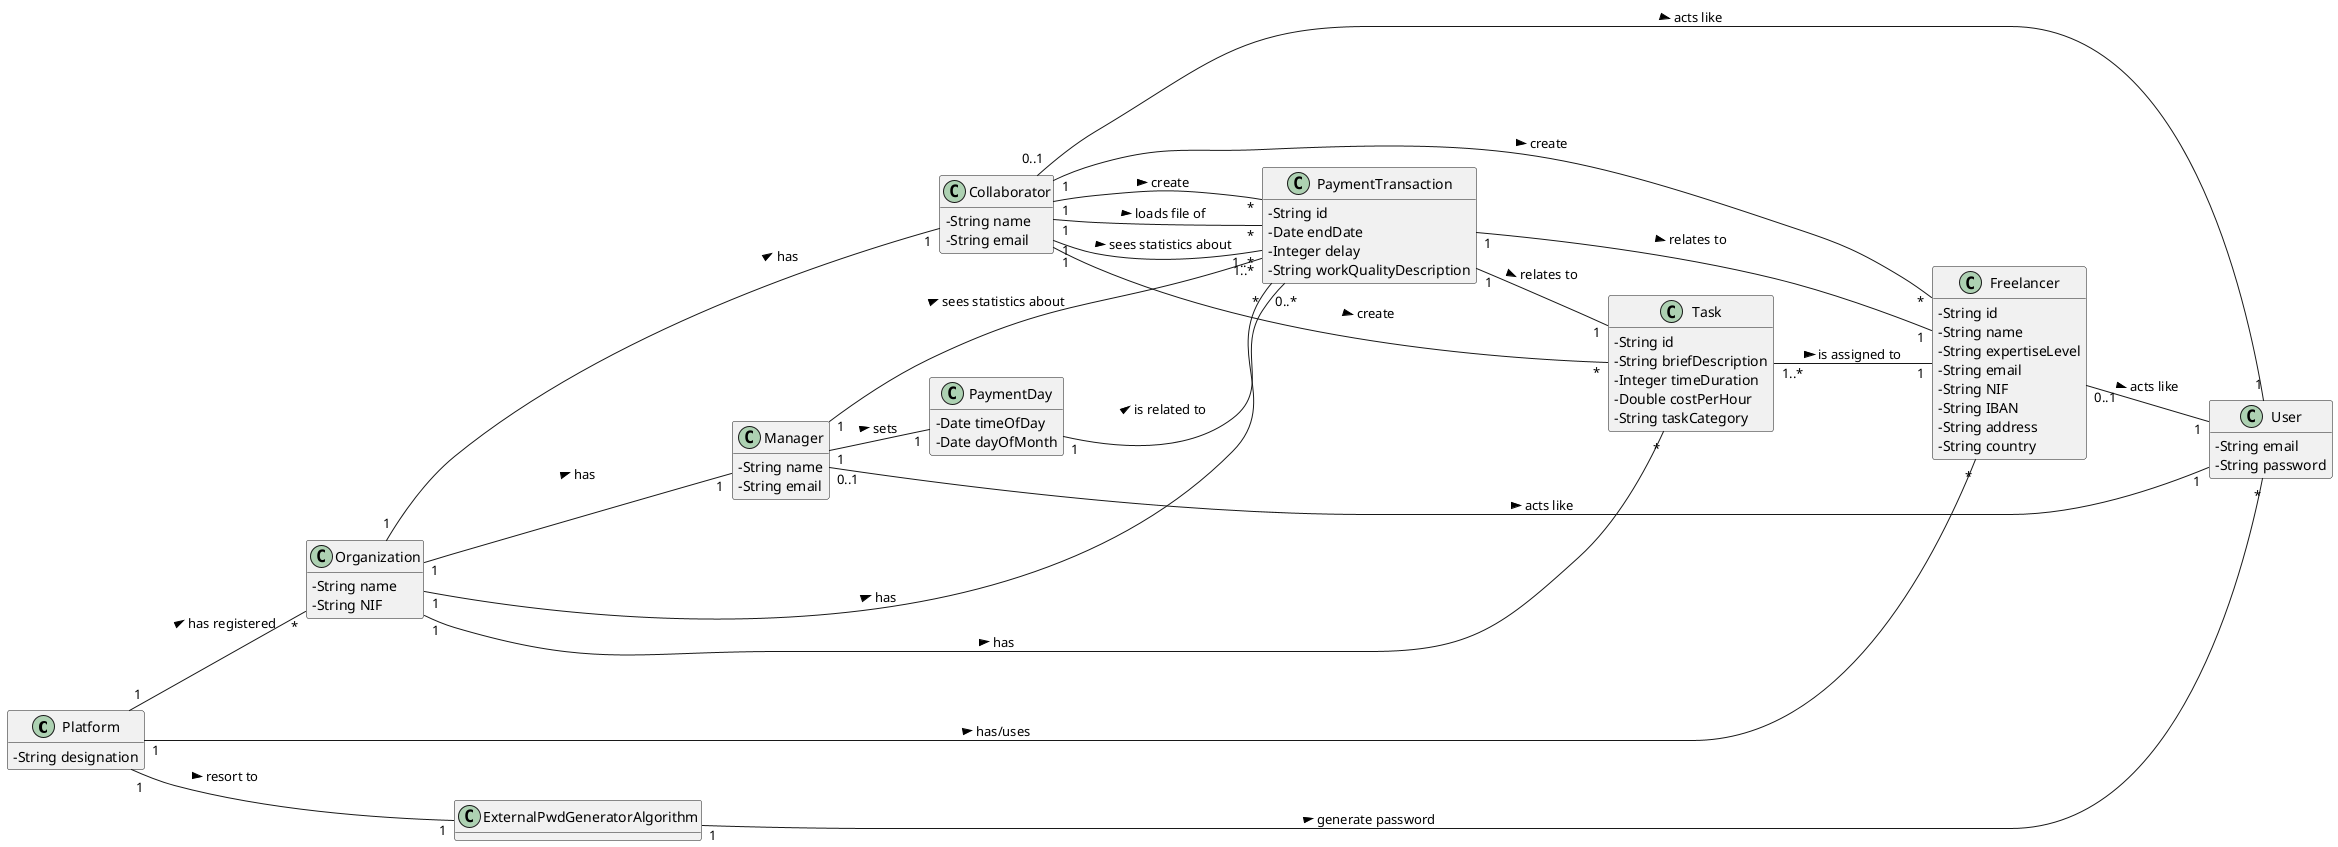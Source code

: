 @startuml
skinparam classAttributeIconSize 0
hide methods
left to right direction

class Platform {
  -String designation
}

class Organization {
  -String name
  -String NIF
}

class Collaborator {
  -String name
  -String email
}

class Manager {
  -String name
  -String email
}

class Freelancer {
  -String id
  -String name
  -String expertiseLevel
  -String email
  -String NIF
  -String IBAN
  -String address
  -String country
}

class User {
  -String email
  -String password
}

class Task {
 -String id
 -String briefDescription
 -Integer timeDuration
 -Double costPerHour
 -String taskCategory
}

class PaymentTransaction{
  -String id
  -Date endDate
  -Integer delay
  -String workQualityDescription
}

class PaymentDay {
  -Date timeOfDay
  -Date dayOfMonth
}

class ExternalPwdGeneratorAlgorithm {
}

Platform "1" -- "*" Organization : has registered >
Platform "1" -- "1" ExternalPwdGeneratorAlgorithm : resort to >
Platform "1" -- "*" Freelancer : has/uses >

Organization "1" -- "1" Collaborator: has >
Organization "1" -- "1" Manager: has >
Organization "1" -- "*" Task: has >
Organization "1" -- "*" PaymentTransaction: has >

Collaborator "0..1" -- "1" User: acts like >
Collaborator "1" -- "*" Freelancer: create >
Collaborator "1" -- "*" Task: create >
Collaborator "1" -- "*" PaymentTransaction: create >
Collaborator "1" -- "*" PaymentTransaction: loads file of >
Collaborator "1" -- "1..*" PaymentTransaction: sees statistics about >

Manager "0..1" -- "1" User: acts like >
Manager "1" -- "1" PaymentDay : sets >
Manager "1" -- "1..*" PaymentTransaction: sees statistics about >

Freelancer "0..1" -- "1" User: acts like >

Task "1..*" -- "1" Freelancer: is assigned to >

PaymentTransaction "1" -- "1" Freelancer: relates to >
PaymentTransaction "1" -- "1" Task: relates to >

PaymentDay "1" -- "0..*" PaymentTransaction : is related to >

ExternalPwdGeneratorAlgorithm "1" -- "*" User : generate password >

@enduml